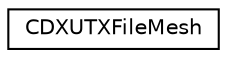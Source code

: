 digraph G
{
  edge [fontname="Helvetica",fontsize="10",labelfontname="Helvetica",labelfontsize="10"];
  node [fontname="Helvetica",fontsize="10",shape=record];
  rankdir="LR";
  Node1 [label="CDXUTXFileMesh",height=0.2,width=0.4,color="black", fillcolor="white", style="filled",URL="$class_c_d_x_u_t_x_file_mesh.html"];
}
